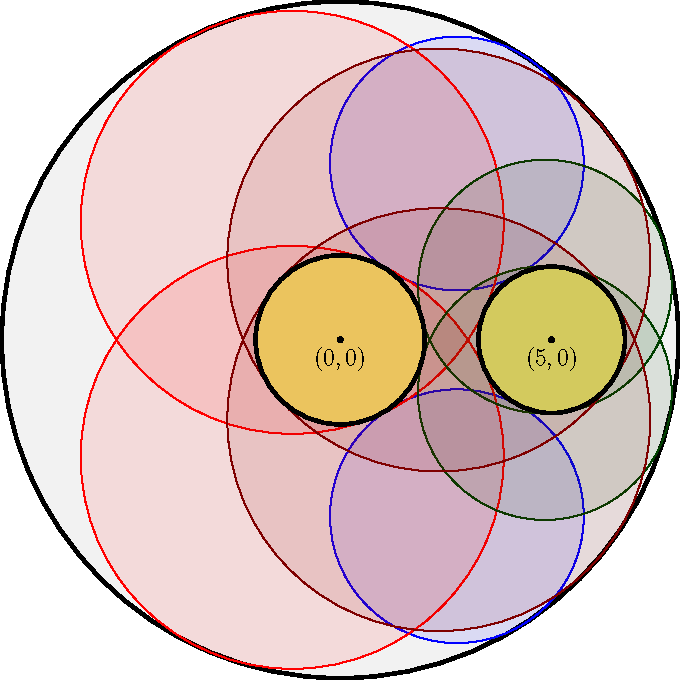 size(12cm);

void dc(pair x, pen p) {
pair y = intersectionpoints(circle((0,0),8),(0,0)--1000*x)[0];
filldraw(circle(x, abs(x-y)), opacity(0.1)+p, p);
filldraw(circle(conj(x), abs(x-y)), opacity(0.1)+p, p);
}

pair O1 = (0,0);
pair O2 = (5,0);
pair P1 = intersectionpoints(circle(O1,5),circle(O2,3+sqrt(3)))[0];
pair P2 = intersectionpoints(circle(O1,3),circle(O2,5+sqrt(3)))[0];
pair P3 = intersectionpoints(circle(O1,5),circle(O2,3-sqrt(3)))[0];
pair P4 = intersectionpoints(circle(O1,3),circle(O2,5-sqrt(3)))[0];

filldraw(circle(O1,8), opacity(0.1)+grey, black+1.8);

dc(P1,blue);
dc(P2,red);
dc(P3,darkgreen);
dc(P4,brown);

filldraw(circle(O1,2), opacity(0.4)+yellow, black+1.8);
filldraw(circle(O2,sqrt(3)), opacity(0.4)+yellow, black+1.8);

dot("$(0,0)$", (0,0), dir(-90));
dot("$(5,0)$", (5,0), dir(-90));
